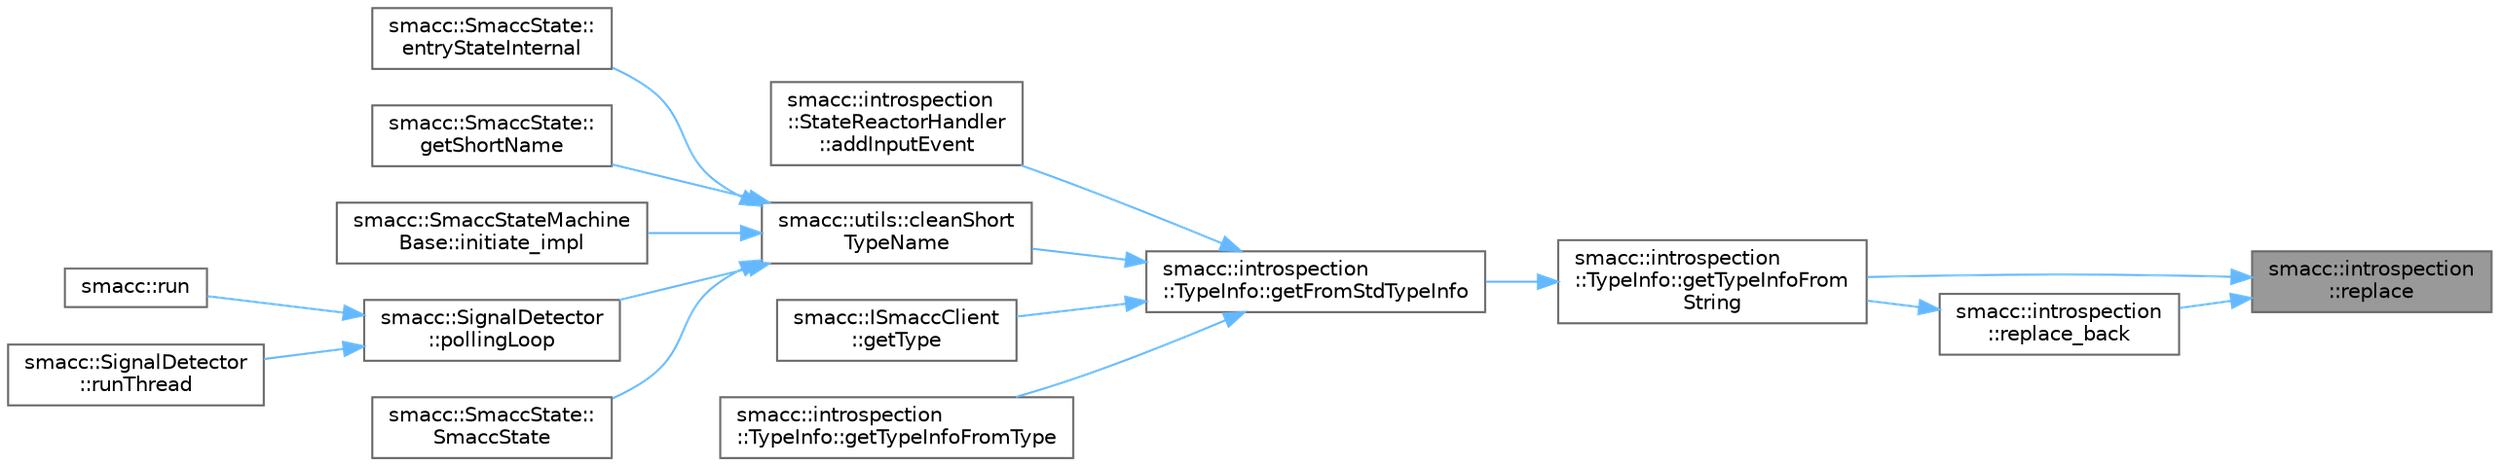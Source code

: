 digraph "smacc::introspection::replace"
{
 // LATEX_PDF_SIZE
  bgcolor="transparent";
  edge [fontname=Helvetica,fontsize=10,labelfontname=Helvetica,labelfontsize=10];
  node [fontname=Helvetica,fontsize=10,shape=box,height=0.2,width=0.4];
  rankdir="RL";
  Node1 [label="smacc::introspection\l::replace",height=0.2,width=0.4,color="gray40", fillcolor="grey60", style="filled", fontcolor="black",tooltip=" "];
  Node1 -> Node2 [dir="back",color="steelblue1",style="solid"];
  Node2 [label="smacc::introspection\l::TypeInfo::getTypeInfoFrom\lString",height=0.2,width=0.4,color="grey40", fillcolor="white", style="filled",URL="$classsmacc_1_1introspection_1_1TypeInfo.html#a47d65b6c61499d7ae8ab9f6325c84837",tooltip=" "];
  Node2 -> Node3 [dir="back",color="steelblue1",style="solid"];
  Node3 [label="smacc::introspection\l::TypeInfo::getFromStdTypeInfo",height=0.2,width=0.4,color="grey40", fillcolor="white", style="filled",URL="$classsmacc_1_1introspection_1_1TypeInfo.html#ada1e604cd8bf968a5f816fbace4af881",tooltip=" "];
  Node3 -> Node4 [dir="back",color="steelblue1",style="solid"];
  Node4 [label="smacc::introspection\l::StateReactorHandler\l::addInputEvent",height=0.2,width=0.4,color="grey40", fillcolor="white", style="filled",URL="$classsmacc_1_1introspection_1_1StateReactorHandler.html#aef392b9521dc4484ef84082844cd3538",tooltip=" "];
  Node3 -> Node5 [dir="back",color="steelblue1",style="solid"];
  Node5 [label="smacc::utils::cleanShort\lTypeName",height=0.2,width=0.4,color="grey40", fillcolor="white", style="filled",URL="$namespacesmacc_1_1utils.html#aacd1975bb7cd9bec4b50e111a2ae7edb",tooltip=" "];
  Node5 -> Node6 [dir="back",color="steelblue1",style="solid"];
  Node6 [label="smacc::SmaccState::\lentryStateInternal",height=0.2,width=0.4,color="grey40", fillcolor="white", style="filled",URL="$classsmacc_1_1SmaccState.html#a084b95d0cb856d048fdb5ce81400eec7",tooltip=" "];
  Node5 -> Node7 [dir="back",color="steelblue1",style="solid"];
  Node7 [label="smacc::SmaccState::\lgetShortName",height=0.2,width=0.4,color="grey40", fillcolor="white", style="filled",URL="$classsmacc_1_1SmaccState.html#a4db028a85244653e48957d2b3371413d",tooltip=" "];
  Node5 -> Node8 [dir="back",color="steelblue1",style="solid"];
  Node8 [label="smacc::SmaccStateMachine\lBase::initiate_impl",height=0.2,width=0.4,color="grey40", fillcolor="white", style="filled",URL="$structsmacc_1_1SmaccStateMachineBase.html#a2dc1cd9a25b80f00602f1faab9b01e7b",tooltip=" "];
  Node5 -> Node9 [dir="back",color="steelblue1",style="solid"];
  Node9 [label="smacc::SignalDetector\l::pollingLoop",height=0.2,width=0.4,color="grey40", fillcolor="white", style="filled",URL="$classsmacc_1_1SignalDetector.html#a2665e66cdae9f6533c64bbcecf3fa199",tooltip=" "];
  Node9 -> Node10 [dir="back",color="steelblue1",style="solid"];
  Node10 [label="smacc::run",height=0.2,width=0.4,color="grey40", fillcolor="white", style="filled",URL="$namespacesmacc.html#abb2d82c007c5d3b0d857d2f3c3771edd",tooltip=" "];
  Node9 -> Node11 [dir="back",color="steelblue1",style="solid"];
  Node11 [label="smacc::SignalDetector\l::runThread",height=0.2,width=0.4,color="grey40", fillcolor="white", style="filled",URL="$classsmacc_1_1SignalDetector.html#a48b3fee853ddcb25732408b22ecfcf39",tooltip=" "];
  Node5 -> Node12 [dir="back",color="steelblue1",style="solid"];
  Node12 [label="smacc::SmaccState::\lSmaccState",height=0.2,width=0.4,color="grey40", fillcolor="white", style="filled",URL="$classsmacc_1_1SmaccState.html#adc225018fe91da47e6e9f1d20150b26a",tooltip=" "];
  Node3 -> Node13 [dir="back",color="steelblue1",style="solid"];
  Node13 [label="smacc::ISmaccClient\l::getType",height=0.2,width=0.4,color="grey40", fillcolor="white", style="filled",URL="$classsmacc_1_1ISmaccClient.html#ae7faf4e40510c73810e6b0ef9fec8f33",tooltip=" "];
  Node3 -> Node14 [dir="back",color="steelblue1",style="solid"];
  Node14 [label="smacc::introspection\l::TypeInfo::getTypeInfoFromType",height=0.2,width=0.4,color="grey40", fillcolor="white", style="filled",URL="$classsmacc_1_1introspection_1_1TypeInfo.html#a8716ca6ac890b4582986d9fe4f5962ad",tooltip=" "];
  Node1 -> Node15 [dir="back",color="steelblue1",style="solid"];
  Node15 [label="smacc::introspection\l::replace_back",height=0.2,width=0.4,color="grey40", fillcolor="white", style="filled",URL="$namespacesmacc_1_1introspection.html#a03d7d3379217139c51d5e7df81c7ccc2",tooltip=" "];
  Node15 -> Node2 [dir="back",color="steelblue1",style="solid"];
}
